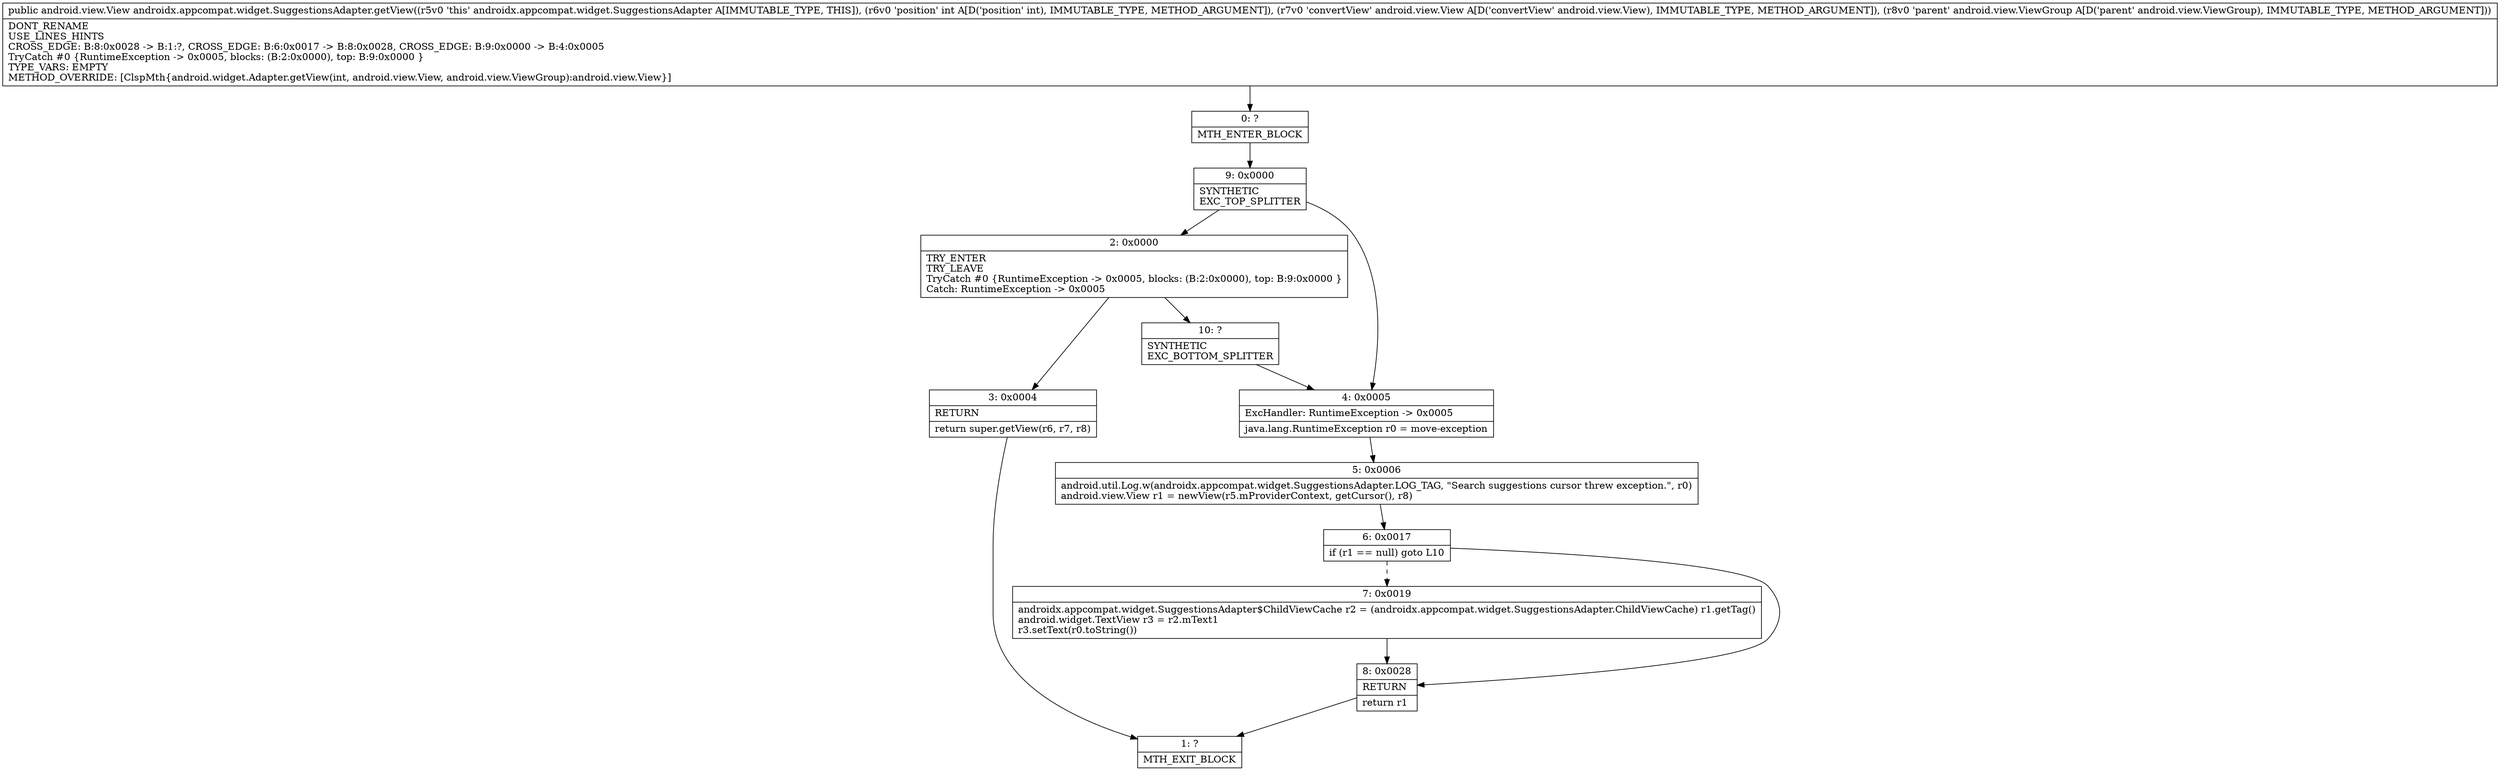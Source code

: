 digraph "CFG forandroidx.appcompat.widget.SuggestionsAdapter.getView(ILandroid\/view\/View;Landroid\/view\/ViewGroup;)Landroid\/view\/View;" {
Node_0 [shape=record,label="{0\:\ ?|MTH_ENTER_BLOCK\l}"];
Node_9 [shape=record,label="{9\:\ 0x0000|SYNTHETIC\lEXC_TOP_SPLITTER\l}"];
Node_2 [shape=record,label="{2\:\ 0x0000|TRY_ENTER\lTRY_LEAVE\lTryCatch #0 \{RuntimeException \-\> 0x0005, blocks: (B:2:0x0000), top: B:9:0x0000 \}\lCatch: RuntimeException \-\> 0x0005\l}"];
Node_3 [shape=record,label="{3\:\ 0x0004|RETURN\l|return super.getView(r6, r7, r8)\l}"];
Node_1 [shape=record,label="{1\:\ ?|MTH_EXIT_BLOCK\l}"];
Node_10 [shape=record,label="{10\:\ ?|SYNTHETIC\lEXC_BOTTOM_SPLITTER\l}"];
Node_4 [shape=record,label="{4\:\ 0x0005|ExcHandler: RuntimeException \-\> 0x0005\l|java.lang.RuntimeException r0 = move\-exception\l}"];
Node_5 [shape=record,label="{5\:\ 0x0006|android.util.Log.w(androidx.appcompat.widget.SuggestionsAdapter.LOG_TAG, \"Search suggestions cursor threw exception.\", r0)\landroid.view.View r1 = newView(r5.mProviderContext, getCursor(), r8)\l}"];
Node_6 [shape=record,label="{6\:\ 0x0017|if (r1 == null) goto L10\l}"];
Node_7 [shape=record,label="{7\:\ 0x0019|androidx.appcompat.widget.SuggestionsAdapter$ChildViewCache r2 = (androidx.appcompat.widget.SuggestionsAdapter.ChildViewCache) r1.getTag()\landroid.widget.TextView r3 = r2.mText1\lr3.setText(r0.toString())\l}"];
Node_8 [shape=record,label="{8\:\ 0x0028|RETURN\l|return r1\l}"];
MethodNode[shape=record,label="{public android.view.View androidx.appcompat.widget.SuggestionsAdapter.getView((r5v0 'this' androidx.appcompat.widget.SuggestionsAdapter A[IMMUTABLE_TYPE, THIS]), (r6v0 'position' int A[D('position' int), IMMUTABLE_TYPE, METHOD_ARGUMENT]), (r7v0 'convertView' android.view.View A[D('convertView' android.view.View), IMMUTABLE_TYPE, METHOD_ARGUMENT]), (r8v0 'parent' android.view.ViewGroup A[D('parent' android.view.ViewGroup), IMMUTABLE_TYPE, METHOD_ARGUMENT]))  | DONT_RENAME\lUSE_LINES_HINTS\lCROSS_EDGE: B:8:0x0028 \-\> B:1:?, CROSS_EDGE: B:6:0x0017 \-\> B:8:0x0028, CROSS_EDGE: B:9:0x0000 \-\> B:4:0x0005\lTryCatch #0 \{RuntimeException \-\> 0x0005, blocks: (B:2:0x0000), top: B:9:0x0000 \}\lTYPE_VARS: EMPTY\lMETHOD_OVERRIDE: [ClspMth\{android.widget.Adapter.getView(int, android.view.View, android.view.ViewGroup):android.view.View\}]\l}"];
MethodNode -> Node_0;Node_0 -> Node_9;
Node_9 -> Node_2;
Node_9 -> Node_4;
Node_2 -> Node_3;
Node_2 -> Node_10;
Node_3 -> Node_1;
Node_10 -> Node_4;
Node_4 -> Node_5;
Node_5 -> Node_6;
Node_6 -> Node_7[style=dashed];
Node_6 -> Node_8;
Node_7 -> Node_8;
Node_8 -> Node_1;
}

